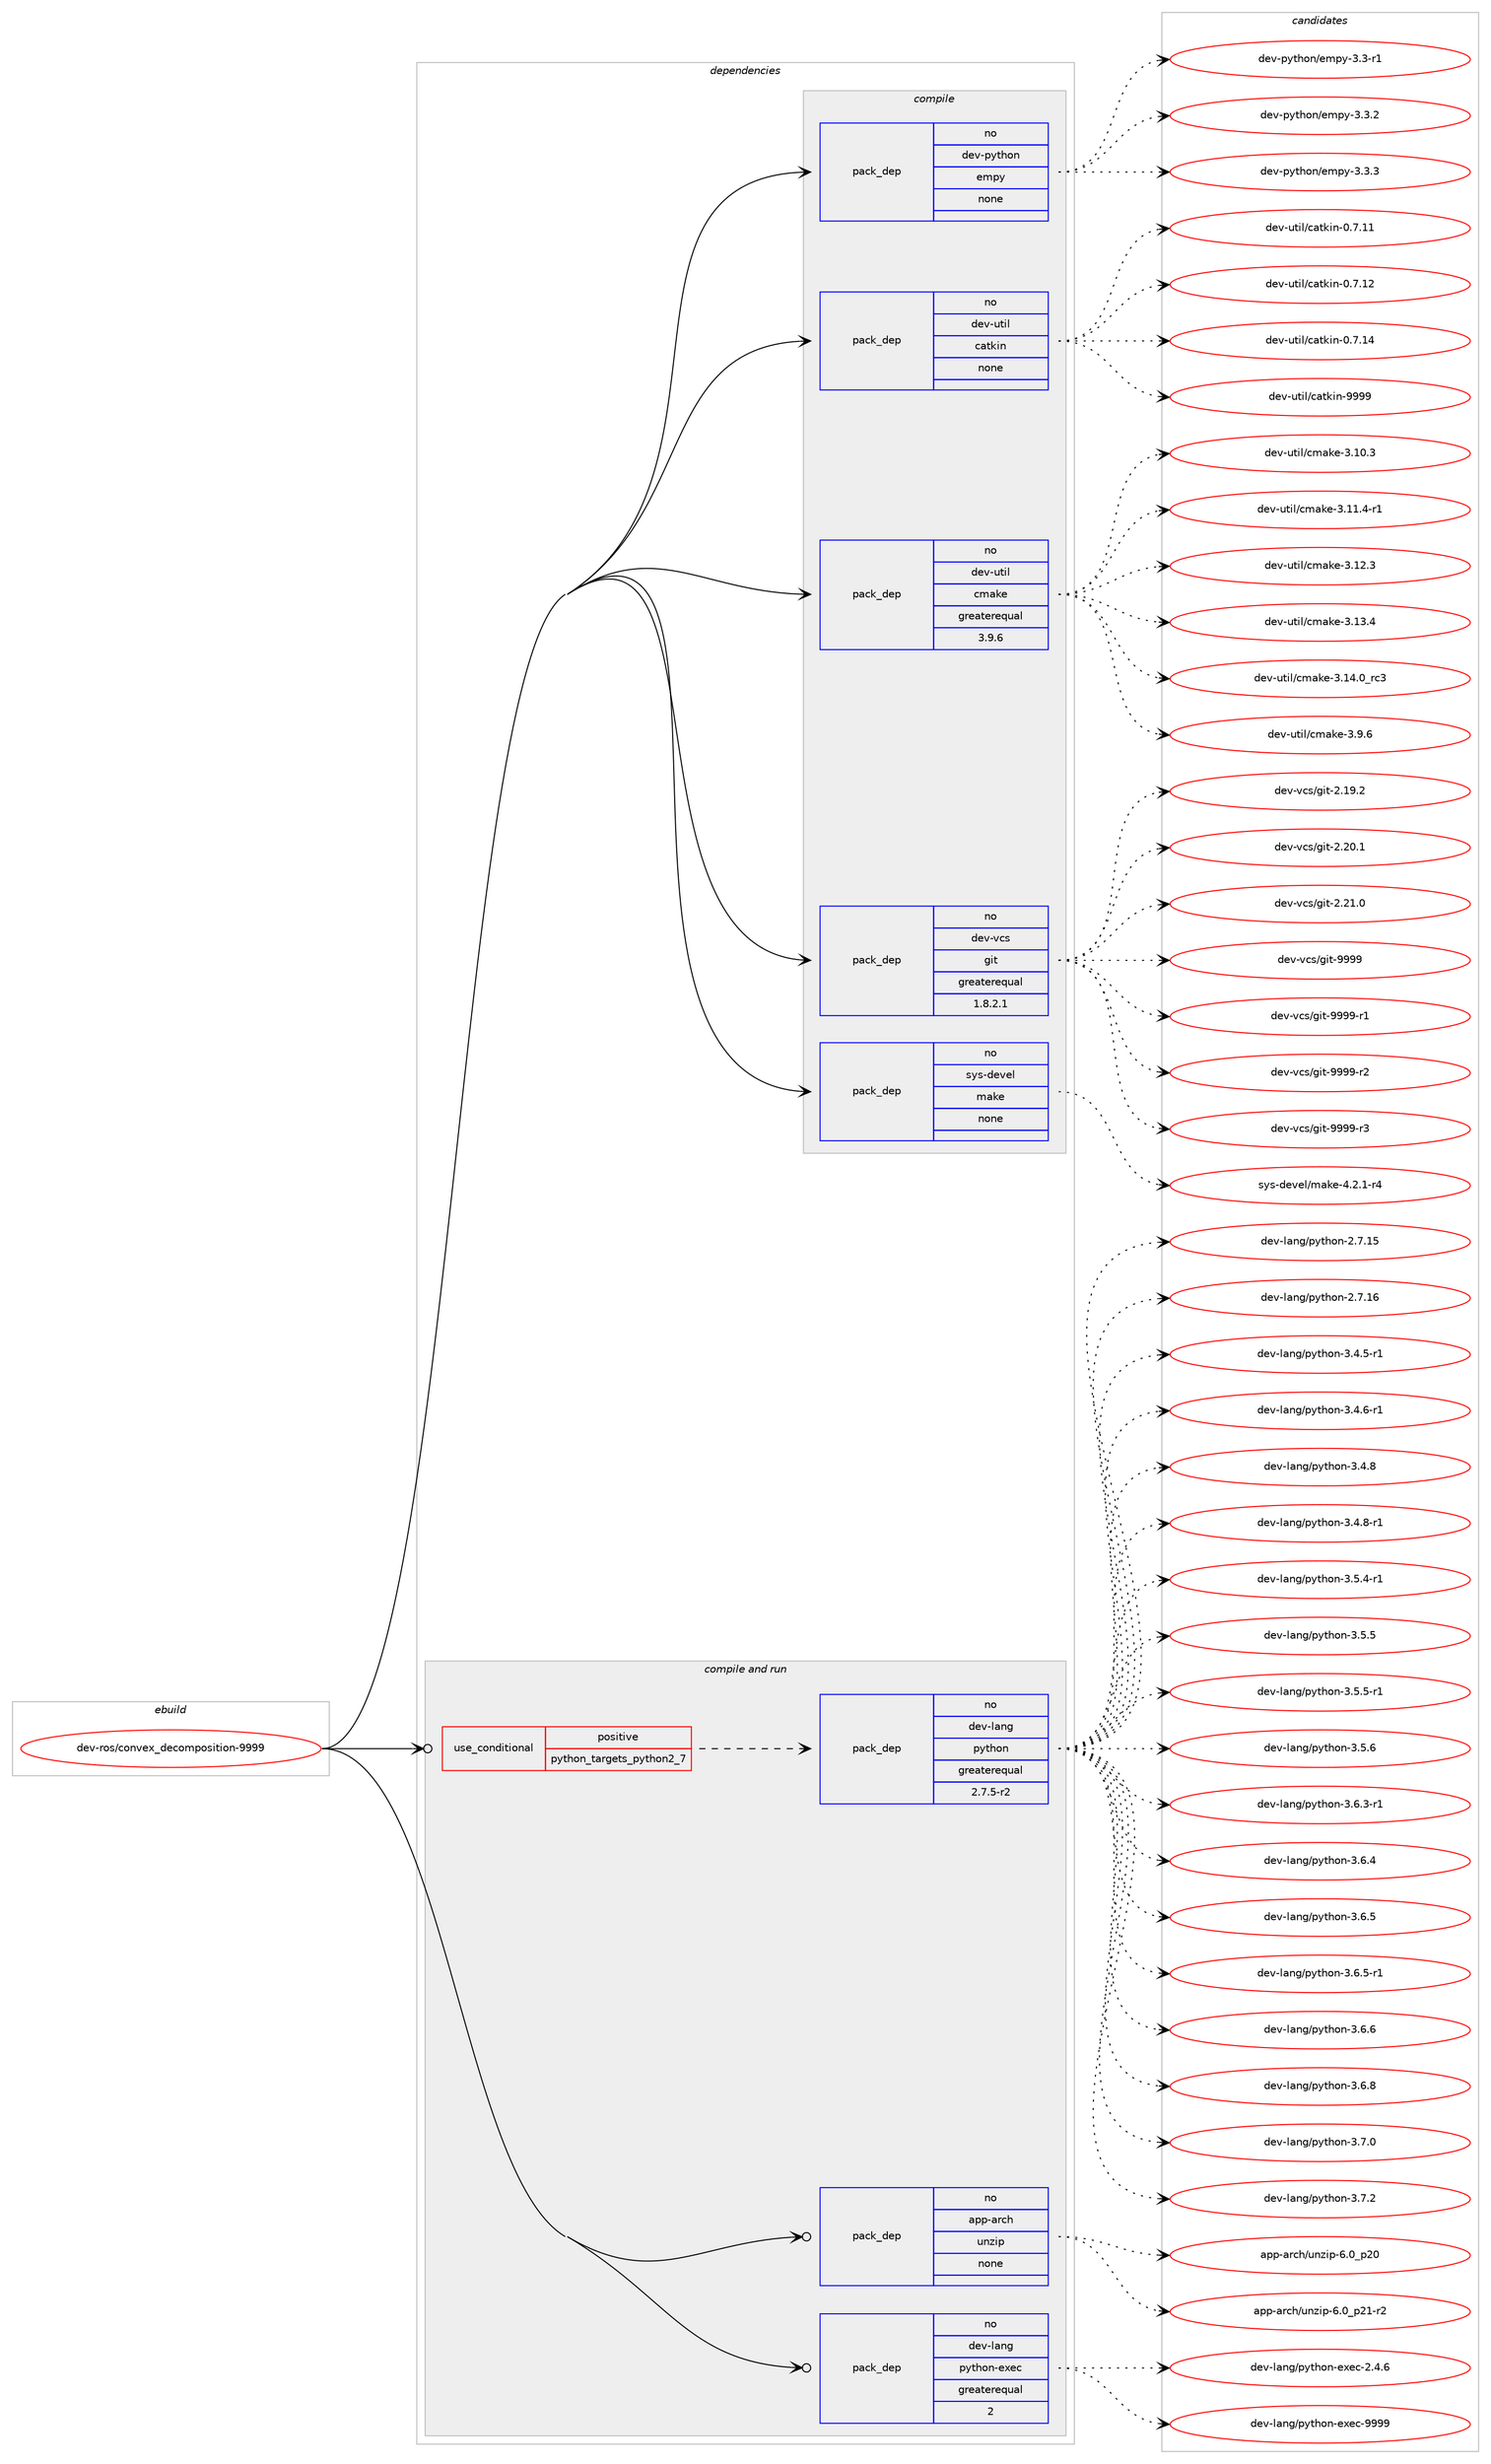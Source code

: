 digraph prolog {

# *************
# Graph options
# *************

newrank=true;
concentrate=true;
compound=true;
graph [rankdir=LR,fontname=Helvetica,fontsize=10,ranksep=1.5];#, ranksep=2.5, nodesep=0.2];
edge  [arrowhead=vee];
node  [fontname=Helvetica,fontsize=10];

# **********
# The ebuild
# **********

subgraph cluster_leftcol {
color=gray;
rank=same;
label=<<i>ebuild</i>>;
id [label="dev-ros/convex_decomposition-9999", color=red, width=4, href="../dev-ros/convex_decomposition-9999.svg"];
}

# ****************
# The dependencies
# ****************

subgraph cluster_midcol {
color=gray;
label=<<i>dependencies</i>>;
subgraph cluster_compile {
fillcolor="#eeeeee";
style=filled;
label=<<i>compile</i>>;
subgraph pack1042375 {
dependency1453954 [label=<<TABLE BORDER="0" CELLBORDER="1" CELLSPACING="0" CELLPADDING="4" WIDTH="220"><TR><TD ROWSPAN="6" CELLPADDING="30">pack_dep</TD></TR><TR><TD WIDTH="110">no</TD></TR><TR><TD>dev-python</TD></TR><TR><TD>empy</TD></TR><TR><TD>none</TD></TR><TR><TD></TD></TR></TABLE>>, shape=none, color=blue];
}
id:e -> dependency1453954:w [weight=20,style="solid",arrowhead="vee"];
subgraph pack1042376 {
dependency1453955 [label=<<TABLE BORDER="0" CELLBORDER="1" CELLSPACING="0" CELLPADDING="4" WIDTH="220"><TR><TD ROWSPAN="6" CELLPADDING="30">pack_dep</TD></TR><TR><TD WIDTH="110">no</TD></TR><TR><TD>dev-util</TD></TR><TR><TD>catkin</TD></TR><TR><TD>none</TD></TR><TR><TD></TD></TR></TABLE>>, shape=none, color=blue];
}
id:e -> dependency1453955:w [weight=20,style="solid",arrowhead="vee"];
subgraph pack1042377 {
dependency1453956 [label=<<TABLE BORDER="0" CELLBORDER="1" CELLSPACING="0" CELLPADDING="4" WIDTH="220"><TR><TD ROWSPAN="6" CELLPADDING="30">pack_dep</TD></TR><TR><TD WIDTH="110">no</TD></TR><TR><TD>dev-util</TD></TR><TR><TD>cmake</TD></TR><TR><TD>greaterequal</TD></TR><TR><TD>3.9.6</TD></TR></TABLE>>, shape=none, color=blue];
}
id:e -> dependency1453956:w [weight=20,style="solid",arrowhead="vee"];
subgraph pack1042378 {
dependency1453957 [label=<<TABLE BORDER="0" CELLBORDER="1" CELLSPACING="0" CELLPADDING="4" WIDTH="220"><TR><TD ROWSPAN="6" CELLPADDING="30">pack_dep</TD></TR><TR><TD WIDTH="110">no</TD></TR><TR><TD>dev-vcs</TD></TR><TR><TD>git</TD></TR><TR><TD>greaterequal</TD></TR><TR><TD>1.8.2.1</TD></TR></TABLE>>, shape=none, color=blue];
}
id:e -> dependency1453957:w [weight=20,style="solid",arrowhead="vee"];
subgraph pack1042379 {
dependency1453958 [label=<<TABLE BORDER="0" CELLBORDER="1" CELLSPACING="0" CELLPADDING="4" WIDTH="220"><TR><TD ROWSPAN="6" CELLPADDING="30">pack_dep</TD></TR><TR><TD WIDTH="110">no</TD></TR><TR><TD>sys-devel</TD></TR><TR><TD>make</TD></TR><TR><TD>none</TD></TR><TR><TD></TD></TR></TABLE>>, shape=none, color=blue];
}
id:e -> dependency1453958:w [weight=20,style="solid",arrowhead="vee"];
}
subgraph cluster_compileandrun {
fillcolor="#eeeeee";
style=filled;
label=<<i>compile and run</i>>;
subgraph cond388189 {
dependency1453959 [label=<<TABLE BORDER="0" CELLBORDER="1" CELLSPACING="0" CELLPADDING="4"><TR><TD ROWSPAN="3" CELLPADDING="10">use_conditional</TD></TR><TR><TD>positive</TD></TR><TR><TD>python_targets_python2_7</TD></TR></TABLE>>, shape=none, color=red];
subgraph pack1042380 {
dependency1453960 [label=<<TABLE BORDER="0" CELLBORDER="1" CELLSPACING="0" CELLPADDING="4" WIDTH="220"><TR><TD ROWSPAN="6" CELLPADDING="30">pack_dep</TD></TR><TR><TD WIDTH="110">no</TD></TR><TR><TD>dev-lang</TD></TR><TR><TD>python</TD></TR><TR><TD>greaterequal</TD></TR><TR><TD>2.7.5-r2</TD></TR></TABLE>>, shape=none, color=blue];
}
dependency1453959:e -> dependency1453960:w [weight=20,style="dashed",arrowhead="vee"];
}
id:e -> dependency1453959:w [weight=20,style="solid",arrowhead="odotvee"];
subgraph pack1042381 {
dependency1453961 [label=<<TABLE BORDER="0" CELLBORDER="1" CELLSPACING="0" CELLPADDING="4" WIDTH="220"><TR><TD ROWSPAN="6" CELLPADDING="30">pack_dep</TD></TR><TR><TD WIDTH="110">no</TD></TR><TR><TD>app-arch</TD></TR><TR><TD>unzip</TD></TR><TR><TD>none</TD></TR><TR><TD></TD></TR></TABLE>>, shape=none, color=blue];
}
id:e -> dependency1453961:w [weight=20,style="solid",arrowhead="odotvee"];
subgraph pack1042382 {
dependency1453962 [label=<<TABLE BORDER="0" CELLBORDER="1" CELLSPACING="0" CELLPADDING="4" WIDTH="220"><TR><TD ROWSPAN="6" CELLPADDING="30">pack_dep</TD></TR><TR><TD WIDTH="110">no</TD></TR><TR><TD>dev-lang</TD></TR><TR><TD>python-exec</TD></TR><TR><TD>greaterequal</TD></TR><TR><TD>2</TD></TR></TABLE>>, shape=none, color=blue];
}
id:e -> dependency1453962:w [weight=20,style="solid",arrowhead="odotvee"];
}
subgraph cluster_run {
fillcolor="#eeeeee";
style=filled;
label=<<i>run</i>>;
}
}

# **************
# The candidates
# **************

subgraph cluster_choices {
rank=same;
color=gray;
label=<<i>candidates</i>>;

subgraph choice1042375 {
color=black;
nodesep=1;
choice1001011184511212111610411111047101109112121455146514511449 [label="dev-python/empy-3.3-r1", color=red, width=4,href="../dev-python/empy-3.3-r1.svg"];
choice1001011184511212111610411111047101109112121455146514650 [label="dev-python/empy-3.3.2", color=red, width=4,href="../dev-python/empy-3.3.2.svg"];
choice1001011184511212111610411111047101109112121455146514651 [label="dev-python/empy-3.3.3", color=red, width=4,href="../dev-python/empy-3.3.3.svg"];
dependency1453954:e -> choice1001011184511212111610411111047101109112121455146514511449:w [style=dotted,weight="100"];
dependency1453954:e -> choice1001011184511212111610411111047101109112121455146514650:w [style=dotted,weight="100"];
dependency1453954:e -> choice1001011184511212111610411111047101109112121455146514651:w [style=dotted,weight="100"];
}
subgraph choice1042376 {
color=black;
nodesep=1;
choice1001011184511711610510847999711610710511045484655464949 [label="dev-util/catkin-0.7.11", color=red, width=4,href="../dev-util/catkin-0.7.11.svg"];
choice1001011184511711610510847999711610710511045484655464950 [label="dev-util/catkin-0.7.12", color=red, width=4,href="../dev-util/catkin-0.7.12.svg"];
choice1001011184511711610510847999711610710511045484655464952 [label="dev-util/catkin-0.7.14", color=red, width=4,href="../dev-util/catkin-0.7.14.svg"];
choice100101118451171161051084799971161071051104557575757 [label="dev-util/catkin-9999", color=red, width=4,href="../dev-util/catkin-9999.svg"];
dependency1453955:e -> choice1001011184511711610510847999711610710511045484655464949:w [style=dotted,weight="100"];
dependency1453955:e -> choice1001011184511711610510847999711610710511045484655464950:w [style=dotted,weight="100"];
dependency1453955:e -> choice1001011184511711610510847999711610710511045484655464952:w [style=dotted,weight="100"];
dependency1453955:e -> choice100101118451171161051084799971161071051104557575757:w [style=dotted,weight="100"];
}
subgraph choice1042377 {
color=black;
nodesep=1;
choice1001011184511711610510847991099710710145514649484651 [label="dev-util/cmake-3.10.3", color=red, width=4,href="../dev-util/cmake-3.10.3.svg"];
choice10010111845117116105108479910997107101455146494946524511449 [label="dev-util/cmake-3.11.4-r1", color=red, width=4,href="../dev-util/cmake-3.11.4-r1.svg"];
choice1001011184511711610510847991099710710145514649504651 [label="dev-util/cmake-3.12.3", color=red, width=4,href="../dev-util/cmake-3.12.3.svg"];
choice1001011184511711610510847991099710710145514649514652 [label="dev-util/cmake-3.13.4", color=red, width=4,href="../dev-util/cmake-3.13.4.svg"];
choice1001011184511711610510847991099710710145514649524648951149951 [label="dev-util/cmake-3.14.0_rc3", color=red, width=4,href="../dev-util/cmake-3.14.0_rc3.svg"];
choice10010111845117116105108479910997107101455146574654 [label="dev-util/cmake-3.9.6", color=red, width=4,href="../dev-util/cmake-3.9.6.svg"];
dependency1453956:e -> choice1001011184511711610510847991099710710145514649484651:w [style=dotted,weight="100"];
dependency1453956:e -> choice10010111845117116105108479910997107101455146494946524511449:w [style=dotted,weight="100"];
dependency1453956:e -> choice1001011184511711610510847991099710710145514649504651:w [style=dotted,weight="100"];
dependency1453956:e -> choice1001011184511711610510847991099710710145514649514652:w [style=dotted,weight="100"];
dependency1453956:e -> choice1001011184511711610510847991099710710145514649524648951149951:w [style=dotted,weight="100"];
dependency1453956:e -> choice10010111845117116105108479910997107101455146574654:w [style=dotted,weight="100"];
}
subgraph choice1042378 {
color=black;
nodesep=1;
choice10010111845118991154710310511645504649574650 [label="dev-vcs/git-2.19.2", color=red, width=4,href="../dev-vcs/git-2.19.2.svg"];
choice10010111845118991154710310511645504650484649 [label="dev-vcs/git-2.20.1", color=red, width=4,href="../dev-vcs/git-2.20.1.svg"];
choice10010111845118991154710310511645504650494648 [label="dev-vcs/git-2.21.0", color=red, width=4,href="../dev-vcs/git-2.21.0.svg"];
choice1001011184511899115471031051164557575757 [label="dev-vcs/git-9999", color=red, width=4,href="../dev-vcs/git-9999.svg"];
choice10010111845118991154710310511645575757574511449 [label="dev-vcs/git-9999-r1", color=red, width=4,href="../dev-vcs/git-9999-r1.svg"];
choice10010111845118991154710310511645575757574511450 [label="dev-vcs/git-9999-r2", color=red, width=4,href="../dev-vcs/git-9999-r2.svg"];
choice10010111845118991154710310511645575757574511451 [label="dev-vcs/git-9999-r3", color=red, width=4,href="../dev-vcs/git-9999-r3.svg"];
dependency1453957:e -> choice10010111845118991154710310511645504649574650:w [style=dotted,weight="100"];
dependency1453957:e -> choice10010111845118991154710310511645504650484649:w [style=dotted,weight="100"];
dependency1453957:e -> choice10010111845118991154710310511645504650494648:w [style=dotted,weight="100"];
dependency1453957:e -> choice1001011184511899115471031051164557575757:w [style=dotted,weight="100"];
dependency1453957:e -> choice10010111845118991154710310511645575757574511449:w [style=dotted,weight="100"];
dependency1453957:e -> choice10010111845118991154710310511645575757574511450:w [style=dotted,weight="100"];
dependency1453957:e -> choice10010111845118991154710310511645575757574511451:w [style=dotted,weight="100"];
}
subgraph choice1042379 {
color=black;
nodesep=1;
choice1151211154510010111810110847109971071014552465046494511452 [label="sys-devel/make-4.2.1-r4", color=red, width=4,href="../sys-devel/make-4.2.1-r4.svg"];
dependency1453958:e -> choice1151211154510010111810110847109971071014552465046494511452:w [style=dotted,weight="100"];
}
subgraph choice1042380 {
color=black;
nodesep=1;
choice10010111845108971101034711212111610411111045504655464953 [label="dev-lang/python-2.7.15", color=red, width=4,href="../dev-lang/python-2.7.15.svg"];
choice10010111845108971101034711212111610411111045504655464954 [label="dev-lang/python-2.7.16", color=red, width=4,href="../dev-lang/python-2.7.16.svg"];
choice1001011184510897110103471121211161041111104551465246534511449 [label="dev-lang/python-3.4.5-r1", color=red, width=4,href="../dev-lang/python-3.4.5-r1.svg"];
choice1001011184510897110103471121211161041111104551465246544511449 [label="dev-lang/python-3.4.6-r1", color=red, width=4,href="../dev-lang/python-3.4.6-r1.svg"];
choice100101118451089711010347112121116104111110455146524656 [label="dev-lang/python-3.4.8", color=red, width=4,href="../dev-lang/python-3.4.8.svg"];
choice1001011184510897110103471121211161041111104551465246564511449 [label="dev-lang/python-3.4.8-r1", color=red, width=4,href="../dev-lang/python-3.4.8-r1.svg"];
choice1001011184510897110103471121211161041111104551465346524511449 [label="dev-lang/python-3.5.4-r1", color=red, width=4,href="../dev-lang/python-3.5.4-r1.svg"];
choice100101118451089711010347112121116104111110455146534653 [label="dev-lang/python-3.5.5", color=red, width=4,href="../dev-lang/python-3.5.5.svg"];
choice1001011184510897110103471121211161041111104551465346534511449 [label="dev-lang/python-3.5.5-r1", color=red, width=4,href="../dev-lang/python-3.5.5-r1.svg"];
choice100101118451089711010347112121116104111110455146534654 [label="dev-lang/python-3.5.6", color=red, width=4,href="../dev-lang/python-3.5.6.svg"];
choice1001011184510897110103471121211161041111104551465446514511449 [label="dev-lang/python-3.6.3-r1", color=red, width=4,href="../dev-lang/python-3.6.3-r1.svg"];
choice100101118451089711010347112121116104111110455146544652 [label="dev-lang/python-3.6.4", color=red, width=4,href="../dev-lang/python-3.6.4.svg"];
choice100101118451089711010347112121116104111110455146544653 [label="dev-lang/python-3.6.5", color=red, width=4,href="../dev-lang/python-3.6.5.svg"];
choice1001011184510897110103471121211161041111104551465446534511449 [label="dev-lang/python-3.6.5-r1", color=red, width=4,href="../dev-lang/python-3.6.5-r1.svg"];
choice100101118451089711010347112121116104111110455146544654 [label="dev-lang/python-3.6.6", color=red, width=4,href="../dev-lang/python-3.6.6.svg"];
choice100101118451089711010347112121116104111110455146544656 [label="dev-lang/python-3.6.8", color=red, width=4,href="../dev-lang/python-3.6.8.svg"];
choice100101118451089711010347112121116104111110455146554648 [label="dev-lang/python-3.7.0", color=red, width=4,href="../dev-lang/python-3.7.0.svg"];
choice100101118451089711010347112121116104111110455146554650 [label="dev-lang/python-3.7.2", color=red, width=4,href="../dev-lang/python-3.7.2.svg"];
dependency1453960:e -> choice10010111845108971101034711212111610411111045504655464953:w [style=dotted,weight="100"];
dependency1453960:e -> choice10010111845108971101034711212111610411111045504655464954:w [style=dotted,weight="100"];
dependency1453960:e -> choice1001011184510897110103471121211161041111104551465246534511449:w [style=dotted,weight="100"];
dependency1453960:e -> choice1001011184510897110103471121211161041111104551465246544511449:w [style=dotted,weight="100"];
dependency1453960:e -> choice100101118451089711010347112121116104111110455146524656:w [style=dotted,weight="100"];
dependency1453960:e -> choice1001011184510897110103471121211161041111104551465246564511449:w [style=dotted,weight="100"];
dependency1453960:e -> choice1001011184510897110103471121211161041111104551465346524511449:w [style=dotted,weight="100"];
dependency1453960:e -> choice100101118451089711010347112121116104111110455146534653:w [style=dotted,weight="100"];
dependency1453960:e -> choice1001011184510897110103471121211161041111104551465346534511449:w [style=dotted,weight="100"];
dependency1453960:e -> choice100101118451089711010347112121116104111110455146534654:w [style=dotted,weight="100"];
dependency1453960:e -> choice1001011184510897110103471121211161041111104551465446514511449:w [style=dotted,weight="100"];
dependency1453960:e -> choice100101118451089711010347112121116104111110455146544652:w [style=dotted,weight="100"];
dependency1453960:e -> choice100101118451089711010347112121116104111110455146544653:w [style=dotted,weight="100"];
dependency1453960:e -> choice1001011184510897110103471121211161041111104551465446534511449:w [style=dotted,weight="100"];
dependency1453960:e -> choice100101118451089711010347112121116104111110455146544654:w [style=dotted,weight="100"];
dependency1453960:e -> choice100101118451089711010347112121116104111110455146544656:w [style=dotted,weight="100"];
dependency1453960:e -> choice100101118451089711010347112121116104111110455146554648:w [style=dotted,weight="100"];
dependency1453960:e -> choice100101118451089711010347112121116104111110455146554650:w [style=dotted,weight="100"];
}
subgraph choice1042381 {
color=black;
nodesep=1;
choice971121124597114991044711711012210511245544648951125048 [label="app-arch/unzip-6.0_p20", color=red, width=4,href="../app-arch/unzip-6.0_p20.svg"];
choice9711211245971149910447117110122105112455446489511250494511450 [label="app-arch/unzip-6.0_p21-r2", color=red, width=4,href="../app-arch/unzip-6.0_p21-r2.svg"];
dependency1453961:e -> choice971121124597114991044711711012210511245544648951125048:w [style=dotted,weight="100"];
dependency1453961:e -> choice9711211245971149910447117110122105112455446489511250494511450:w [style=dotted,weight="100"];
}
subgraph choice1042382 {
color=black;
nodesep=1;
choice1001011184510897110103471121211161041111104510112010199455046524654 [label="dev-lang/python-exec-2.4.6", color=red, width=4,href="../dev-lang/python-exec-2.4.6.svg"];
choice10010111845108971101034711212111610411111045101120101994557575757 [label="dev-lang/python-exec-9999", color=red, width=4,href="../dev-lang/python-exec-9999.svg"];
dependency1453962:e -> choice1001011184510897110103471121211161041111104510112010199455046524654:w [style=dotted,weight="100"];
dependency1453962:e -> choice10010111845108971101034711212111610411111045101120101994557575757:w [style=dotted,weight="100"];
}
}

}

